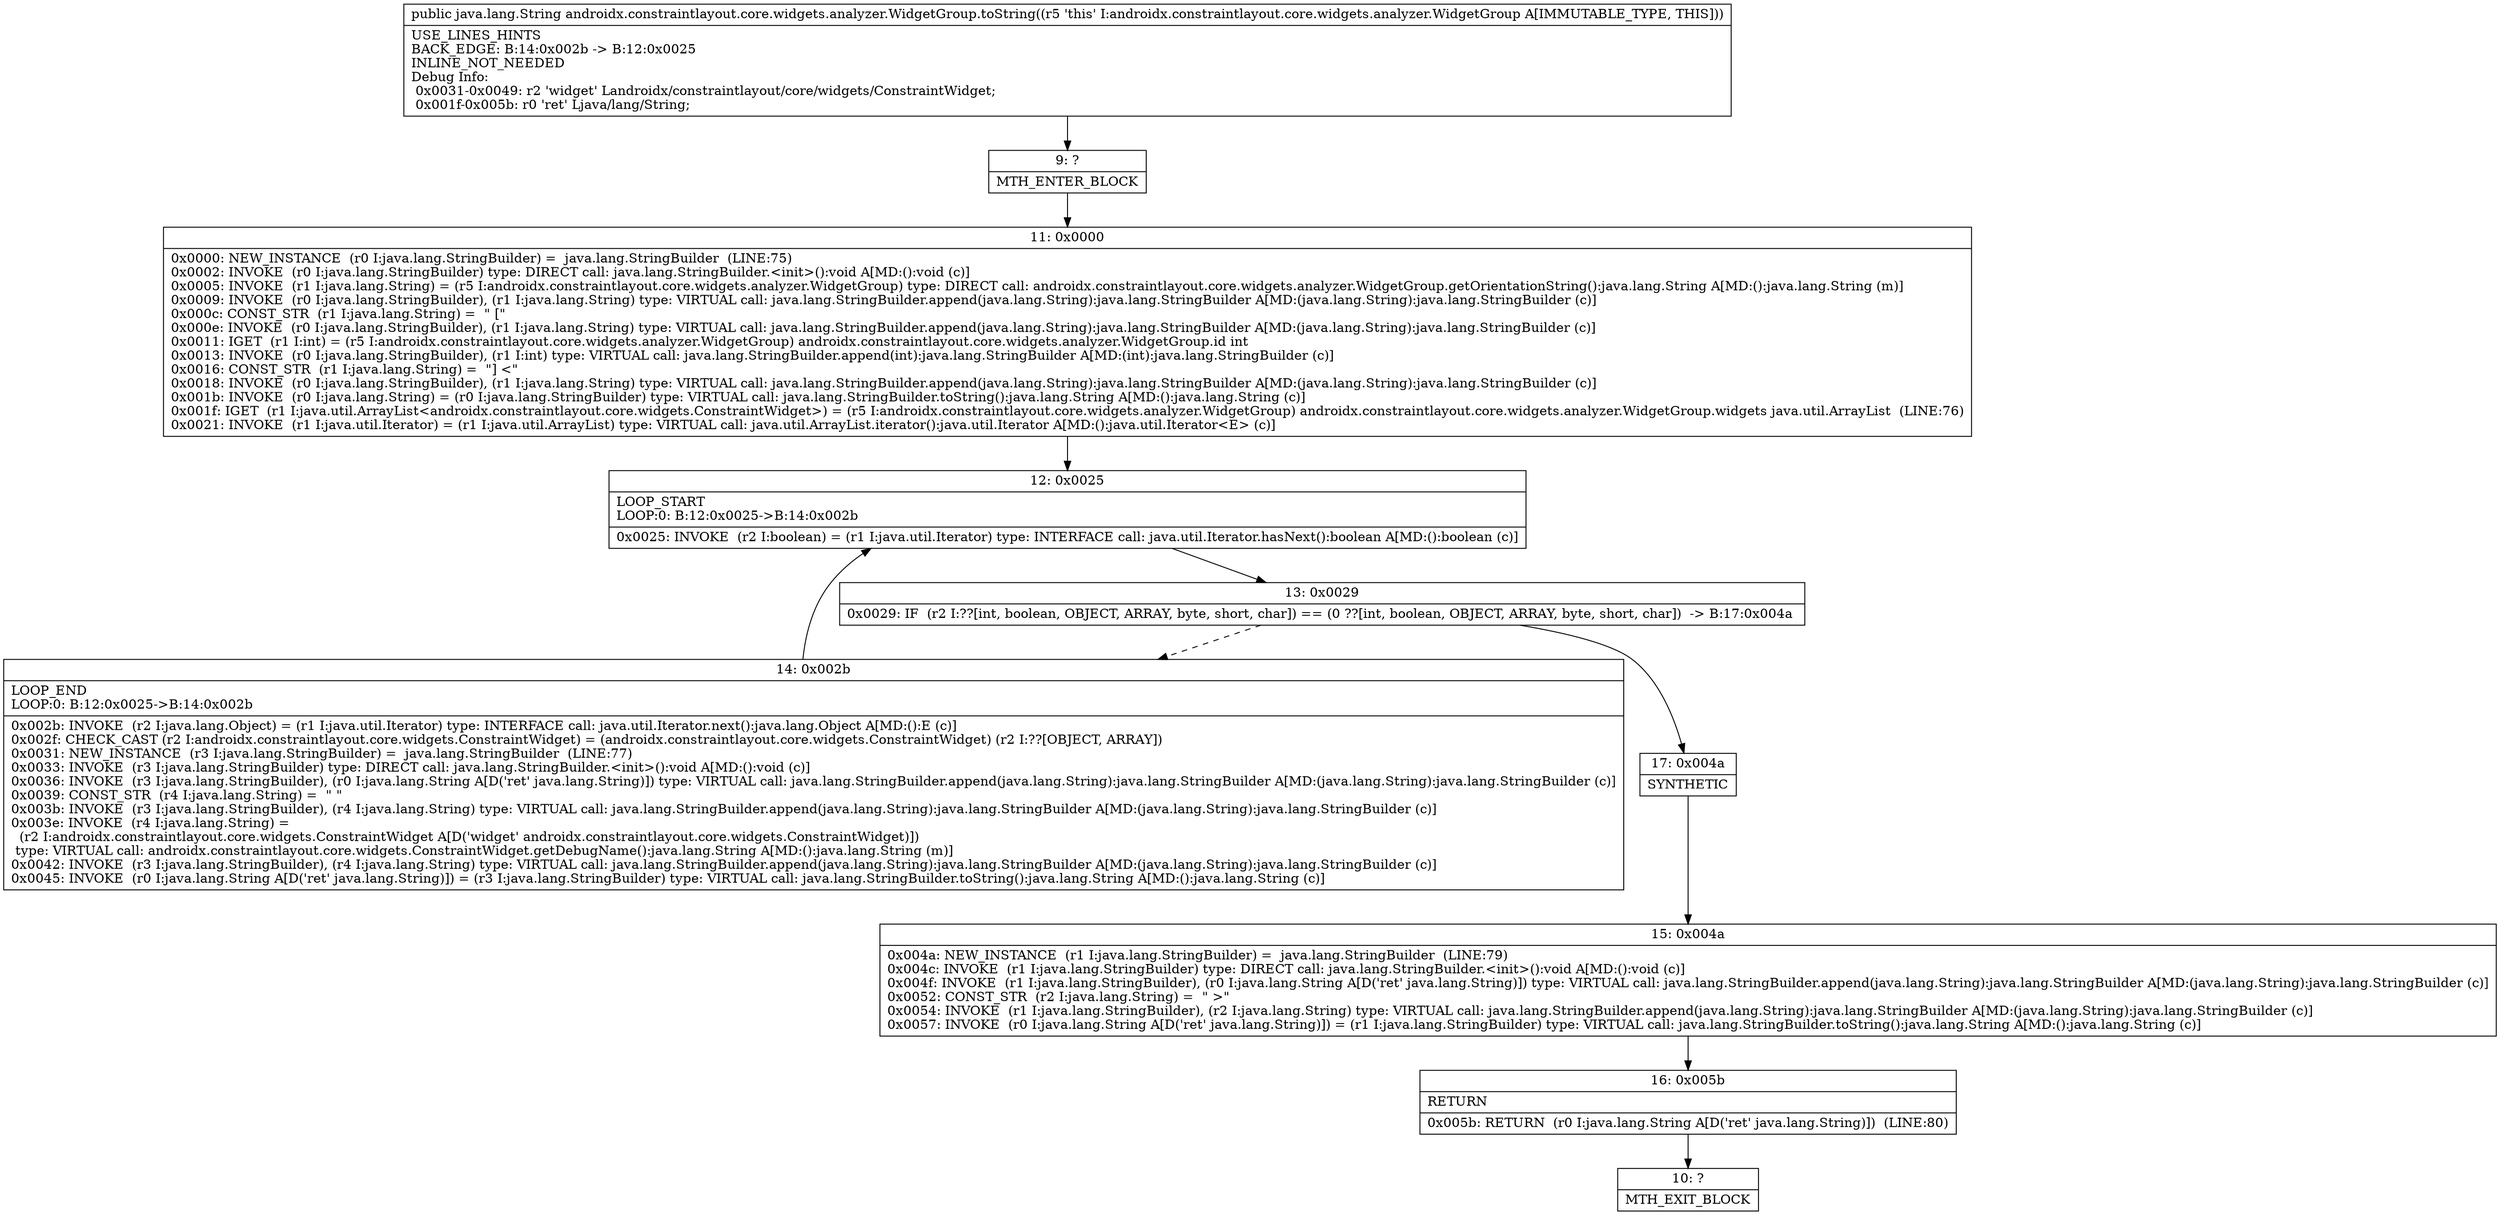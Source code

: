 digraph "CFG forandroidx.constraintlayout.core.widgets.analyzer.WidgetGroup.toString()Ljava\/lang\/String;" {
Node_9 [shape=record,label="{9\:\ ?|MTH_ENTER_BLOCK\l}"];
Node_11 [shape=record,label="{11\:\ 0x0000|0x0000: NEW_INSTANCE  (r0 I:java.lang.StringBuilder) =  java.lang.StringBuilder  (LINE:75)\l0x0002: INVOKE  (r0 I:java.lang.StringBuilder) type: DIRECT call: java.lang.StringBuilder.\<init\>():void A[MD:():void (c)]\l0x0005: INVOKE  (r1 I:java.lang.String) = (r5 I:androidx.constraintlayout.core.widgets.analyzer.WidgetGroup) type: DIRECT call: androidx.constraintlayout.core.widgets.analyzer.WidgetGroup.getOrientationString():java.lang.String A[MD:():java.lang.String (m)]\l0x0009: INVOKE  (r0 I:java.lang.StringBuilder), (r1 I:java.lang.String) type: VIRTUAL call: java.lang.StringBuilder.append(java.lang.String):java.lang.StringBuilder A[MD:(java.lang.String):java.lang.StringBuilder (c)]\l0x000c: CONST_STR  (r1 I:java.lang.String) =  \" [\" \l0x000e: INVOKE  (r0 I:java.lang.StringBuilder), (r1 I:java.lang.String) type: VIRTUAL call: java.lang.StringBuilder.append(java.lang.String):java.lang.StringBuilder A[MD:(java.lang.String):java.lang.StringBuilder (c)]\l0x0011: IGET  (r1 I:int) = (r5 I:androidx.constraintlayout.core.widgets.analyzer.WidgetGroup) androidx.constraintlayout.core.widgets.analyzer.WidgetGroup.id int \l0x0013: INVOKE  (r0 I:java.lang.StringBuilder), (r1 I:int) type: VIRTUAL call: java.lang.StringBuilder.append(int):java.lang.StringBuilder A[MD:(int):java.lang.StringBuilder (c)]\l0x0016: CONST_STR  (r1 I:java.lang.String) =  \"] \<\" \l0x0018: INVOKE  (r0 I:java.lang.StringBuilder), (r1 I:java.lang.String) type: VIRTUAL call: java.lang.StringBuilder.append(java.lang.String):java.lang.StringBuilder A[MD:(java.lang.String):java.lang.StringBuilder (c)]\l0x001b: INVOKE  (r0 I:java.lang.String) = (r0 I:java.lang.StringBuilder) type: VIRTUAL call: java.lang.StringBuilder.toString():java.lang.String A[MD:():java.lang.String (c)]\l0x001f: IGET  (r1 I:java.util.ArrayList\<androidx.constraintlayout.core.widgets.ConstraintWidget\>) = (r5 I:androidx.constraintlayout.core.widgets.analyzer.WidgetGroup) androidx.constraintlayout.core.widgets.analyzer.WidgetGroup.widgets java.util.ArrayList  (LINE:76)\l0x0021: INVOKE  (r1 I:java.util.Iterator) = (r1 I:java.util.ArrayList) type: VIRTUAL call: java.util.ArrayList.iterator():java.util.Iterator A[MD:():java.util.Iterator\<E\> (c)]\l}"];
Node_12 [shape=record,label="{12\:\ 0x0025|LOOP_START\lLOOP:0: B:12:0x0025\-\>B:14:0x002b\l|0x0025: INVOKE  (r2 I:boolean) = (r1 I:java.util.Iterator) type: INTERFACE call: java.util.Iterator.hasNext():boolean A[MD:():boolean (c)]\l}"];
Node_13 [shape=record,label="{13\:\ 0x0029|0x0029: IF  (r2 I:??[int, boolean, OBJECT, ARRAY, byte, short, char]) == (0 ??[int, boolean, OBJECT, ARRAY, byte, short, char])  \-\> B:17:0x004a \l}"];
Node_14 [shape=record,label="{14\:\ 0x002b|LOOP_END\lLOOP:0: B:12:0x0025\-\>B:14:0x002b\l|0x002b: INVOKE  (r2 I:java.lang.Object) = (r1 I:java.util.Iterator) type: INTERFACE call: java.util.Iterator.next():java.lang.Object A[MD:():E (c)]\l0x002f: CHECK_CAST (r2 I:androidx.constraintlayout.core.widgets.ConstraintWidget) = (androidx.constraintlayout.core.widgets.ConstraintWidget) (r2 I:??[OBJECT, ARRAY]) \l0x0031: NEW_INSTANCE  (r3 I:java.lang.StringBuilder) =  java.lang.StringBuilder  (LINE:77)\l0x0033: INVOKE  (r3 I:java.lang.StringBuilder) type: DIRECT call: java.lang.StringBuilder.\<init\>():void A[MD:():void (c)]\l0x0036: INVOKE  (r3 I:java.lang.StringBuilder), (r0 I:java.lang.String A[D('ret' java.lang.String)]) type: VIRTUAL call: java.lang.StringBuilder.append(java.lang.String):java.lang.StringBuilder A[MD:(java.lang.String):java.lang.StringBuilder (c)]\l0x0039: CONST_STR  (r4 I:java.lang.String) =  \" \" \l0x003b: INVOKE  (r3 I:java.lang.StringBuilder), (r4 I:java.lang.String) type: VIRTUAL call: java.lang.StringBuilder.append(java.lang.String):java.lang.StringBuilder A[MD:(java.lang.String):java.lang.StringBuilder (c)]\l0x003e: INVOKE  (r4 I:java.lang.String) = \l  (r2 I:androidx.constraintlayout.core.widgets.ConstraintWidget A[D('widget' androidx.constraintlayout.core.widgets.ConstraintWidget)])\l type: VIRTUAL call: androidx.constraintlayout.core.widgets.ConstraintWidget.getDebugName():java.lang.String A[MD:():java.lang.String (m)]\l0x0042: INVOKE  (r3 I:java.lang.StringBuilder), (r4 I:java.lang.String) type: VIRTUAL call: java.lang.StringBuilder.append(java.lang.String):java.lang.StringBuilder A[MD:(java.lang.String):java.lang.StringBuilder (c)]\l0x0045: INVOKE  (r0 I:java.lang.String A[D('ret' java.lang.String)]) = (r3 I:java.lang.StringBuilder) type: VIRTUAL call: java.lang.StringBuilder.toString():java.lang.String A[MD:():java.lang.String (c)]\l}"];
Node_17 [shape=record,label="{17\:\ 0x004a|SYNTHETIC\l}"];
Node_15 [shape=record,label="{15\:\ 0x004a|0x004a: NEW_INSTANCE  (r1 I:java.lang.StringBuilder) =  java.lang.StringBuilder  (LINE:79)\l0x004c: INVOKE  (r1 I:java.lang.StringBuilder) type: DIRECT call: java.lang.StringBuilder.\<init\>():void A[MD:():void (c)]\l0x004f: INVOKE  (r1 I:java.lang.StringBuilder), (r0 I:java.lang.String A[D('ret' java.lang.String)]) type: VIRTUAL call: java.lang.StringBuilder.append(java.lang.String):java.lang.StringBuilder A[MD:(java.lang.String):java.lang.StringBuilder (c)]\l0x0052: CONST_STR  (r2 I:java.lang.String) =  \" \>\" \l0x0054: INVOKE  (r1 I:java.lang.StringBuilder), (r2 I:java.lang.String) type: VIRTUAL call: java.lang.StringBuilder.append(java.lang.String):java.lang.StringBuilder A[MD:(java.lang.String):java.lang.StringBuilder (c)]\l0x0057: INVOKE  (r0 I:java.lang.String A[D('ret' java.lang.String)]) = (r1 I:java.lang.StringBuilder) type: VIRTUAL call: java.lang.StringBuilder.toString():java.lang.String A[MD:():java.lang.String (c)]\l}"];
Node_16 [shape=record,label="{16\:\ 0x005b|RETURN\l|0x005b: RETURN  (r0 I:java.lang.String A[D('ret' java.lang.String)])  (LINE:80)\l}"];
Node_10 [shape=record,label="{10\:\ ?|MTH_EXIT_BLOCK\l}"];
MethodNode[shape=record,label="{public java.lang.String androidx.constraintlayout.core.widgets.analyzer.WidgetGroup.toString((r5 'this' I:androidx.constraintlayout.core.widgets.analyzer.WidgetGroup A[IMMUTABLE_TYPE, THIS]))  | USE_LINES_HINTS\lBACK_EDGE: B:14:0x002b \-\> B:12:0x0025\lINLINE_NOT_NEEDED\lDebug Info:\l  0x0031\-0x0049: r2 'widget' Landroidx\/constraintlayout\/core\/widgets\/ConstraintWidget;\l  0x001f\-0x005b: r0 'ret' Ljava\/lang\/String;\l}"];
MethodNode -> Node_9;Node_9 -> Node_11;
Node_11 -> Node_12;
Node_12 -> Node_13;
Node_13 -> Node_14[style=dashed];
Node_13 -> Node_17;
Node_14 -> Node_12;
Node_17 -> Node_15;
Node_15 -> Node_16;
Node_16 -> Node_10;
}

